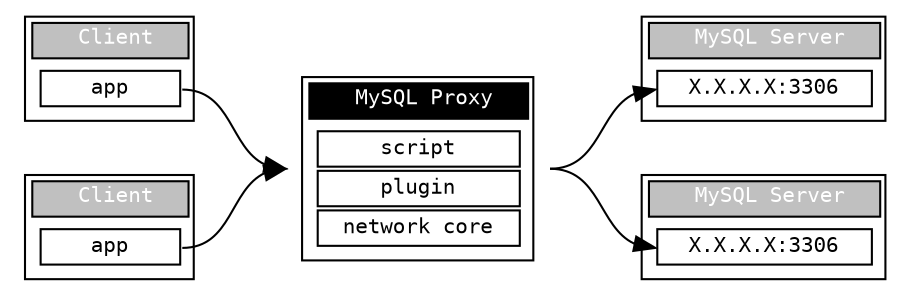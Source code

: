 /*
  the building blocks of the proxy

  You may use "dot" from graphviz to generate human consumable output
  like PNG or PDF:
 
    $ dot -T pdf -o architecture.pdf architecture.dot
    $ dot -T png -o architecture.png architecture.dot

  or you generate a image-map

    $ dot -T cmapx -o architecture.map -Tpng -o architecture.png architecture.dot && \
      echo '<img src="architecture.png" border="0" usemap="#g"/>' > architecture.html && \
      cat architecture.map >> architecture.html
*/
digraph G {
	node [
		shape = "plaintext"
		fontname = "Courier"
		fontsize = 10
	]

	rank = "same";
	rankdir = "LR";
	subgraph clients {
		Clients1 [
			label = <
				<table border="1" cellborder="1">
				 <tr>
				  <td bgcolor="grey" port="head">
				   <font color="white">Client</font>
				  </td>
				 </tr>
				 <tr border="0"><td border="0"><table border="0">
				 <tr>
				  <td border="1" port="app">app</td>
				 </tr>
				</table>
				</td></tr></table>
				>
		];

		Clients2 [
			label = <
				<table border="1" cellborder="1">
				 <tr>
				  <td bgcolor="grey" port="head">
				   <font color="white">Client</font>
				  </td>
				 </tr>
				 <tr border="0"><td border="0"><table border="0">
				 <tr>
				  <td border="1" port="app">app</td>
				 </tr>
				</table>
				</td></tr></table>
				>
		];
	}

	subgraph backends {
		Backend1 [
			label = <
				<table border="1" cellborder="1">
				 <tr>
				  <td bgcolor="grey" port="head">
				   <font color="white">MySQL Server</font>
				  </td>
				 </tr>
				 <tr border="0"><td border="0"><table border="0">
				 <tr>
				  <td border="1" port="port">X.X.X.X:3306</td>
				 </tr>
				</table>
				</td></tr></table>
				>

		];

		Backend2 [
			label = <
				<table border="1" cellborder="1">
				 <tr>
				  <td bgcolor="grey" port="head">
				   <font color="white">MySQL Server</font>
				  </td>
				 </tr>
				 <tr border="0"><td border="0"><table border="0">
				 <tr>
				  <td border="1" port="port">X.X.X.X:3306</td>
				 </tr>
				</table>
				</td></tr></table>
				>

		];

	}

	Blocks [
		label = <
			<table border="1" cellborder="1">
			 <tr>
			  <td bgcolor="black" port="head">
			   <font color="white">MySQL Proxy</font>
			  </td>
			 </tr>
			 <tr border="0"><td border="0"><table border="0">
			 <tr>
			  <td border="1" port="script">script</td>
			 </tr>
			 <tr>
			  <td border="1" port="plugin">plugin</td>
			 </tr>
			 <tr>
			  <td border="1" port="proxy">network core</td>
			 </tr>
			</table>
			</td></tr></table>
			>
	]


	Clients1:app:e -> Blocks:w;
	Clients2:app:e -> Blocks:w;
	Blocks:e -> Backend1:port:w;
	Blocks:e -> Backend2:port:w;
}
